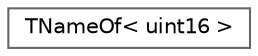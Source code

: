 digraph "Graphical Class Hierarchy"
{
 // INTERACTIVE_SVG=YES
 // LATEX_PDF_SIZE
  bgcolor="transparent";
  edge [fontname=Helvetica,fontsize=10,labelfontname=Helvetica,labelfontsize=10];
  node [fontname=Helvetica,fontsize=10,shape=box,height=0.2,width=0.4];
  rankdir="LR";
  Node0 [id="Node000000",label="TNameOf\< uint16 \>",height=0.2,width=0.4,color="grey40", fillcolor="white", style="filled",URL="$d1/d4c/structTNameOf_3_01uint16_01_4.html",tooltip=" "];
}
